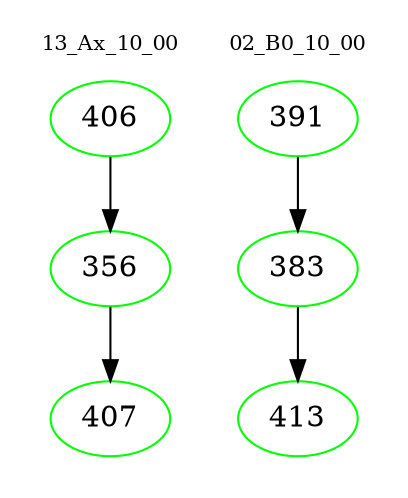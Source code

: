 digraph{
subgraph cluster_0 {
color = white
label = "13_Ax_10_00";
fontsize=10;
T0_406 [label="406", color="green"]
T0_406 -> T0_356 [color="black"]
T0_356 [label="356", color="green"]
T0_356 -> T0_407 [color="black"]
T0_407 [label="407", color="green"]
}
subgraph cluster_1 {
color = white
label = "02_B0_10_00";
fontsize=10;
T1_391 [label="391", color="green"]
T1_391 -> T1_383 [color="black"]
T1_383 [label="383", color="green"]
T1_383 -> T1_413 [color="black"]
T1_413 [label="413", color="green"]
}
}
